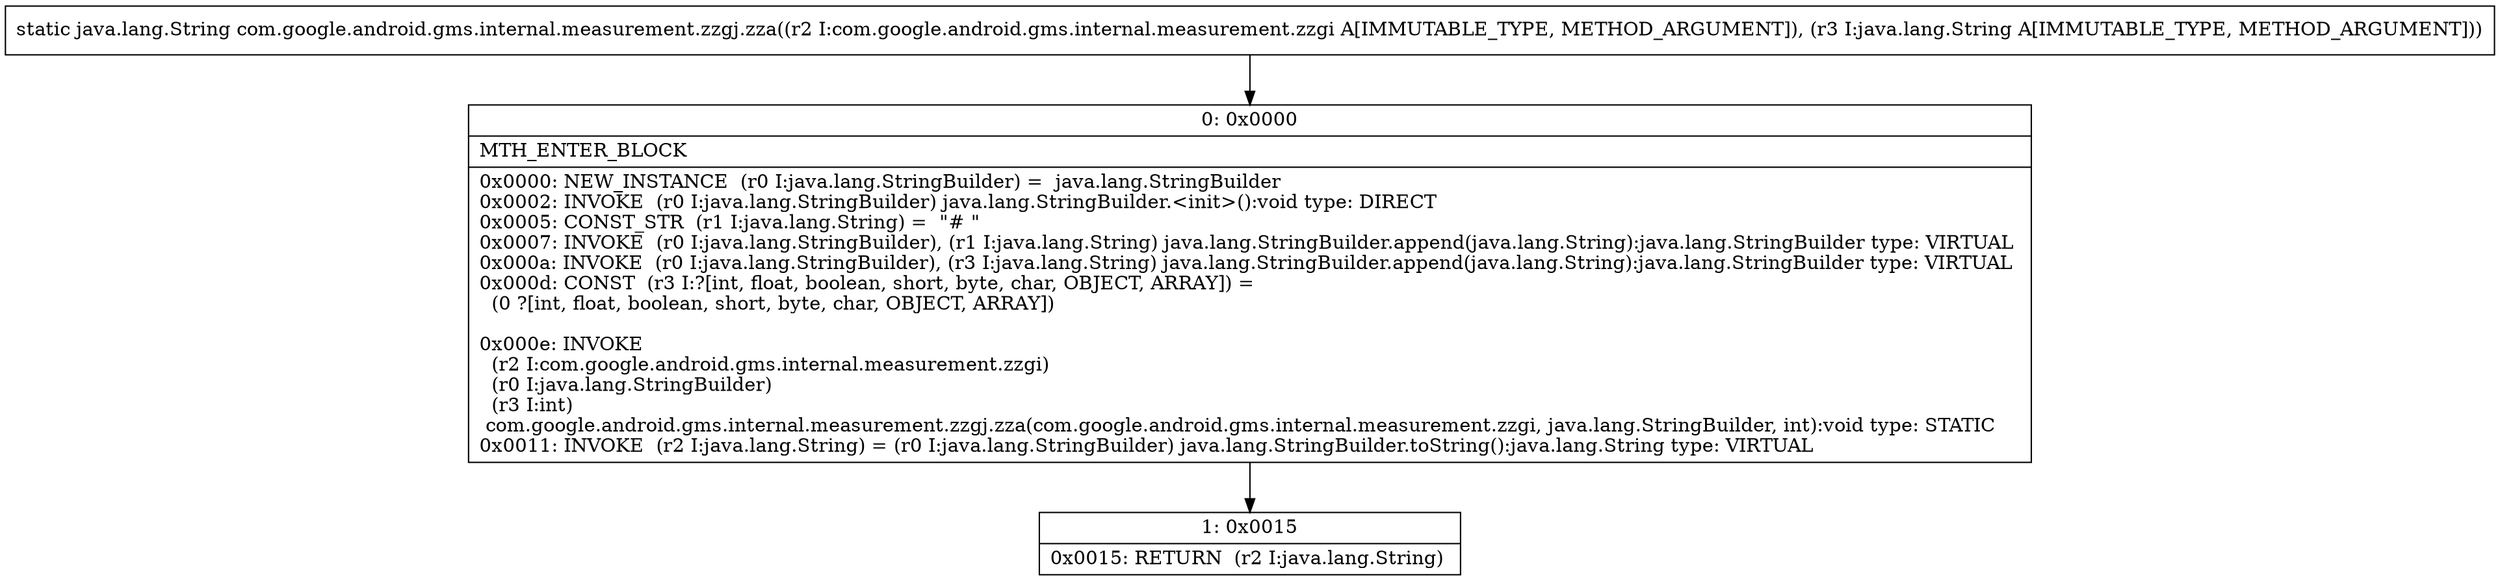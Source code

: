 digraph "CFG forcom.google.android.gms.internal.measurement.zzgj.zza(Lcom\/google\/android\/gms\/internal\/measurement\/zzgi;Ljava\/lang\/String;)Ljava\/lang\/String;" {
Node_0 [shape=record,label="{0\:\ 0x0000|MTH_ENTER_BLOCK\l|0x0000: NEW_INSTANCE  (r0 I:java.lang.StringBuilder) =  java.lang.StringBuilder \l0x0002: INVOKE  (r0 I:java.lang.StringBuilder) java.lang.StringBuilder.\<init\>():void type: DIRECT \l0x0005: CONST_STR  (r1 I:java.lang.String) =  \"# \" \l0x0007: INVOKE  (r0 I:java.lang.StringBuilder), (r1 I:java.lang.String) java.lang.StringBuilder.append(java.lang.String):java.lang.StringBuilder type: VIRTUAL \l0x000a: INVOKE  (r0 I:java.lang.StringBuilder), (r3 I:java.lang.String) java.lang.StringBuilder.append(java.lang.String):java.lang.StringBuilder type: VIRTUAL \l0x000d: CONST  (r3 I:?[int, float, boolean, short, byte, char, OBJECT, ARRAY]) = \l  (0 ?[int, float, boolean, short, byte, char, OBJECT, ARRAY])\l \l0x000e: INVOKE  \l  (r2 I:com.google.android.gms.internal.measurement.zzgi)\l  (r0 I:java.lang.StringBuilder)\l  (r3 I:int)\l com.google.android.gms.internal.measurement.zzgj.zza(com.google.android.gms.internal.measurement.zzgi, java.lang.StringBuilder, int):void type: STATIC \l0x0011: INVOKE  (r2 I:java.lang.String) = (r0 I:java.lang.StringBuilder) java.lang.StringBuilder.toString():java.lang.String type: VIRTUAL \l}"];
Node_1 [shape=record,label="{1\:\ 0x0015|0x0015: RETURN  (r2 I:java.lang.String) \l}"];
MethodNode[shape=record,label="{static java.lang.String com.google.android.gms.internal.measurement.zzgj.zza((r2 I:com.google.android.gms.internal.measurement.zzgi A[IMMUTABLE_TYPE, METHOD_ARGUMENT]), (r3 I:java.lang.String A[IMMUTABLE_TYPE, METHOD_ARGUMENT])) }"];
MethodNode -> Node_0;
Node_0 -> Node_1;
}

